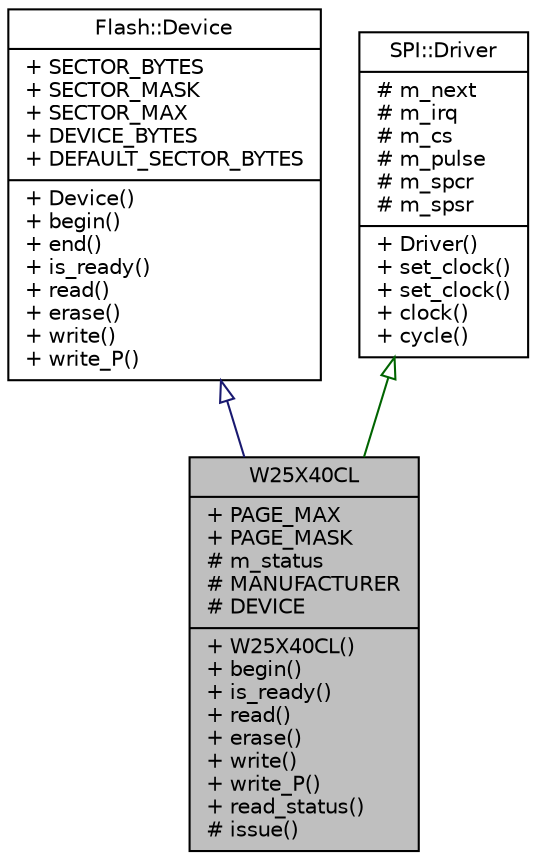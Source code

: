 digraph "W25X40CL"
{
  edge [fontname="Helvetica",fontsize="10",labelfontname="Helvetica",labelfontsize="10"];
  node [fontname="Helvetica",fontsize="10",shape=record];
  Node1 [label="{W25X40CL\n|+ PAGE_MAX\l+ PAGE_MASK\l# m_status\l# MANUFACTURER\l# DEVICE\l|+ W25X40CL()\l+ begin()\l+ is_ready()\l+ read()\l+ erase()\l+ write()\l+ write_P()\l+ read_status()\l# issue()\l}",height=0.2,width=0.4,color="black", fillcolor="grey75", style="filled", fontcolor="black"];
  Node2 -> Node1 [dir="back",color="midnightblue",fontsize="10",style="solid",arrowtail="onormal",fontname="Helvetica"];
  Node2 [label="{Flash::Device\n|+ SECTOR_BYTES\l+ SECTOR_MASK\l+ SECTOR_MAX\l+ DEVICE_BYTES\l+ DEFAULT_SECTOR_BYTES\l|+ Device()\l+ begin()\l+ end()\l+ is_ready()\l+ read()\l+ erase()\l+ write()\l+ write_P()\l}",height=0.2,width=0.4,color="black", fillcolor="white", style="filled",URL="$dc/dd0/classFlash_1_1Device.html"];
  Node3 -> Node1 [dir="back",color="darkgreen",fontsize="10",style="solid",arrowtail="onormal",fontname="Helvetica"];
  Node3 [label="{SPI::Driver\n|# m_next\l# m_irq\l# m_cs\l# m_pulse\l# m_spcr\l# m_spsr\l|+ Driver()\l+ set_clock()\l+ set_clock()\l+ clock()\l+ cycle()\l}",height=0.2,width=0.4,color="black", fillcolor="white", style="filled",URL="$dc/dd2/classSPI_1_1Driver.html"];
}
